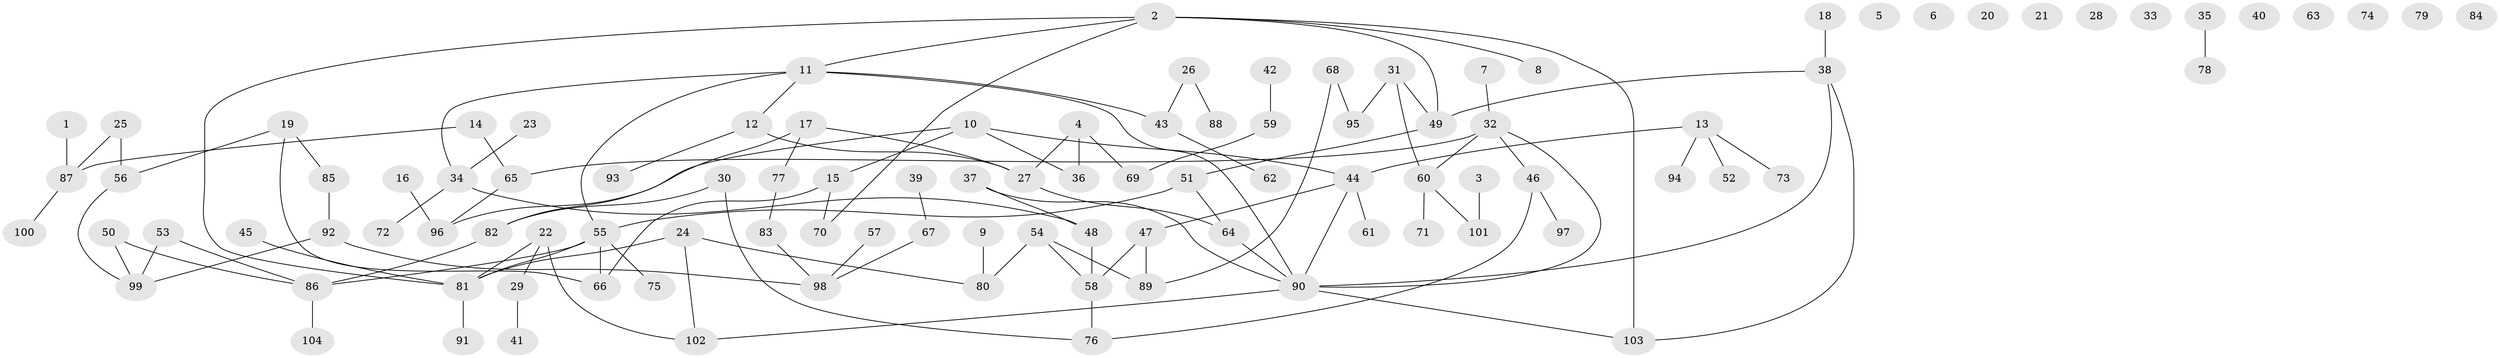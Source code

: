 // Generated by graph-tools (version 1.1) at 2025/49/03/09/25 03:49:14]
// undirected, 104 vertices, 118 edges
graph export_dot {
graph [start="1"]
  node [color=gray90,style=filled];
  1;
  2;
  3;
  4;
  5;
  6;
  7;
  8;
  9;
  10;
  11;
  12;
  13;
  14;
  15;
  16;
  17;
  18;
  19;
  20;
  21;
  22;
  23;
  24;
  25;
  26;
  27;
  28;
  29;
  30;
  31;
  32;
  33;
  34;
  35;
  36;
  37;
  38;
  39;
  40;
  41;
  42;
  43;
  44;
  45;
  46;
  47;
  48;
  49;
  50;
  51;
  52;
  53;
  54;
  55;
  56;
  57;
  58;
  59;
  60;
  61;
  62;
  63;
  64;
  65;
  66;
  67;
  68;
  69;
  70;
  71;
  72;
  73;
  74;
  75;
  76;
  77;
  78;
  79;
  80;
  81;
  82;
  83;
  84;
  85;
  86;
  87;
  88;
  89;
  90;
  91;
  92;
  93;
  94;
  95;
  96;
  97;
  98;
  99;
  100;
  101;
  102;
  103;
  104;
  1 -- 87;
  2 -- 8;
  2 -- 11;
  2 -- 49;
  2 -- 70;
  2 -- 81;
  2 -- 103;
  3 -- 101;
  4 -- 27;
  4 -- 36;
  4 -- 69;
  7 -- 32;
  9 -- 80;
  10 -- 15;
  10 -- 36;
  10 -- 44;
  10 -- 96;
  11 -- 12;
  11 -- 34;
  11 -- 43;
  11 -- 55;
  11 -- 90;
  12 -- 27;
  12 -- 93;
  13 -- 44;
  13 -- 52;
  13 -- 73;
  13 -- 94;
  14 -- 65;
  14 -- 87;
  15 -- 66;
  15 -- 70;
  16 -- 96;
  17 -- 27;
  17 -- 77;
  17 -- 82;
  18 -- 38;
  19 -- 56;
  19 -- 66;
  19 -- 85;
  22 -- 29;
  22 -- 81;
  22 -- 102;
  23 -- 34;
  24 -- 80;
  24 -- 81;
  24 -- 102;
  25 -- 56;
  25 -- 87;
  26 -- 43;
  26 -- 88;
  27 -- 64;
  29 -- 41;
  30 -- 76;
  30 -- 82;
  31 -- 49;
  31 -- 60;
  31 -- 95;
  32 -- 46;
  32 -- 60;
  32 -- 65;
  32 -- 90;
  34 -- 48;
  34 -- 72;
  35 -- 78;
  37 -- 48;
  37 -- 90;
  38 -- 49;
  38 -- 90;
  38 -- 103;
  39 -- 67;
  42 -- 59;
  43 -- 62;
  44 -- 47;
  44 -- 61;
  44 -- 90;
  45 -- 81;
  46 -- 76;
  46 -- 97;
  47 -- 58;
  47 -- 89;
  48 -- 58;
  49 -- 51;
  50 -- 86;
  50 -- 99;
  51 -- 55;
  51 -- 64;
  53 -- 86;
  53 -- 99;
  54 -- 58;
  54 -- 80;
  54 -- 89;
  55 -- 66;
  55 -- 75;
  55 -- 81;
  55 -- 86;
  56 -- 99;
  57 -- 98;
  58 -- 76;
  59 -- 69;
  60 -- 71;
  60 -- 101;
  64 -- 90;
  65 -- 96;
  67 -- 98;
  68 -- 89;
  68 -- 95;
  77 -- 83;
  81 -- 91;
  82 -- 86;
  83 -- 98;
  85 -- 92;
  86 -- 104;
  87 -- 100;
  90 -- 102;
  90 -- 103;
  92 -- 98;
  92 -- 99;
}
